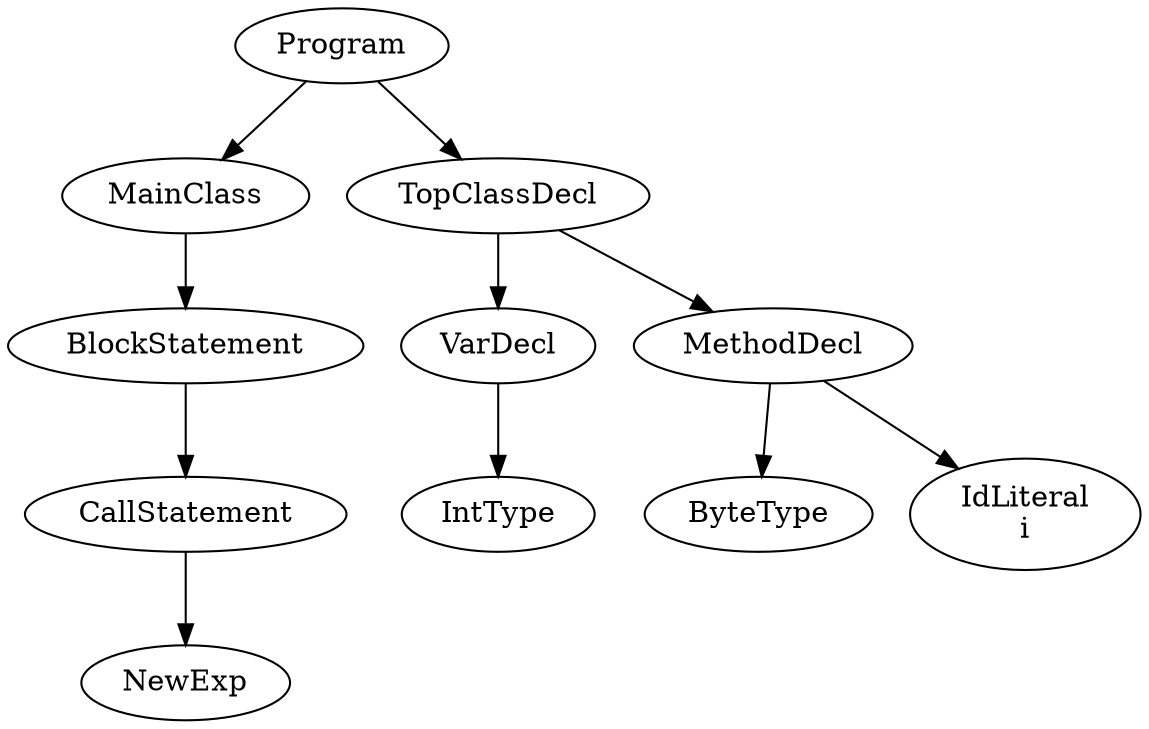 digraph ASTGraph {
0 [ label="Program" ];
1 [ label="MainClass" ];
0 -> 1
2 [ label="BlockStatement" ];
1 -> 2
3 [ label="CallStatement" ];
2 -> 3
4 [ label="NewExp" ];
3 -> 4
5 [ label="TopClassDecl" ];
0 -> 5
6 [ label="VarDecl" ];
5 -> 6
7 [ label="IntType" ];
6 -> 7
8 [ label="MethodDecl" ];
5 -> 8
9 [ label="ByteType" ];
8 -> 9
10 [ label="IdLiteral\ni" ];
8 -> 10
}
